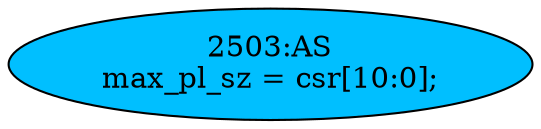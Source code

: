 strict digraph "" {
	node [label="\N"];
	"2503:AS"	 [ast="<pyverilog.vparser.ast.Assign object at 0x7f13b559b750>",
		def_var="['max_pl_sz']",
		fillcolor=deepskyblue,
		label="2503:AS
max_pl_sz = csr[10:0];",
		statements="[]",
		style=filled,
		typ=Assign,
		use_var="['csr']"];
}
